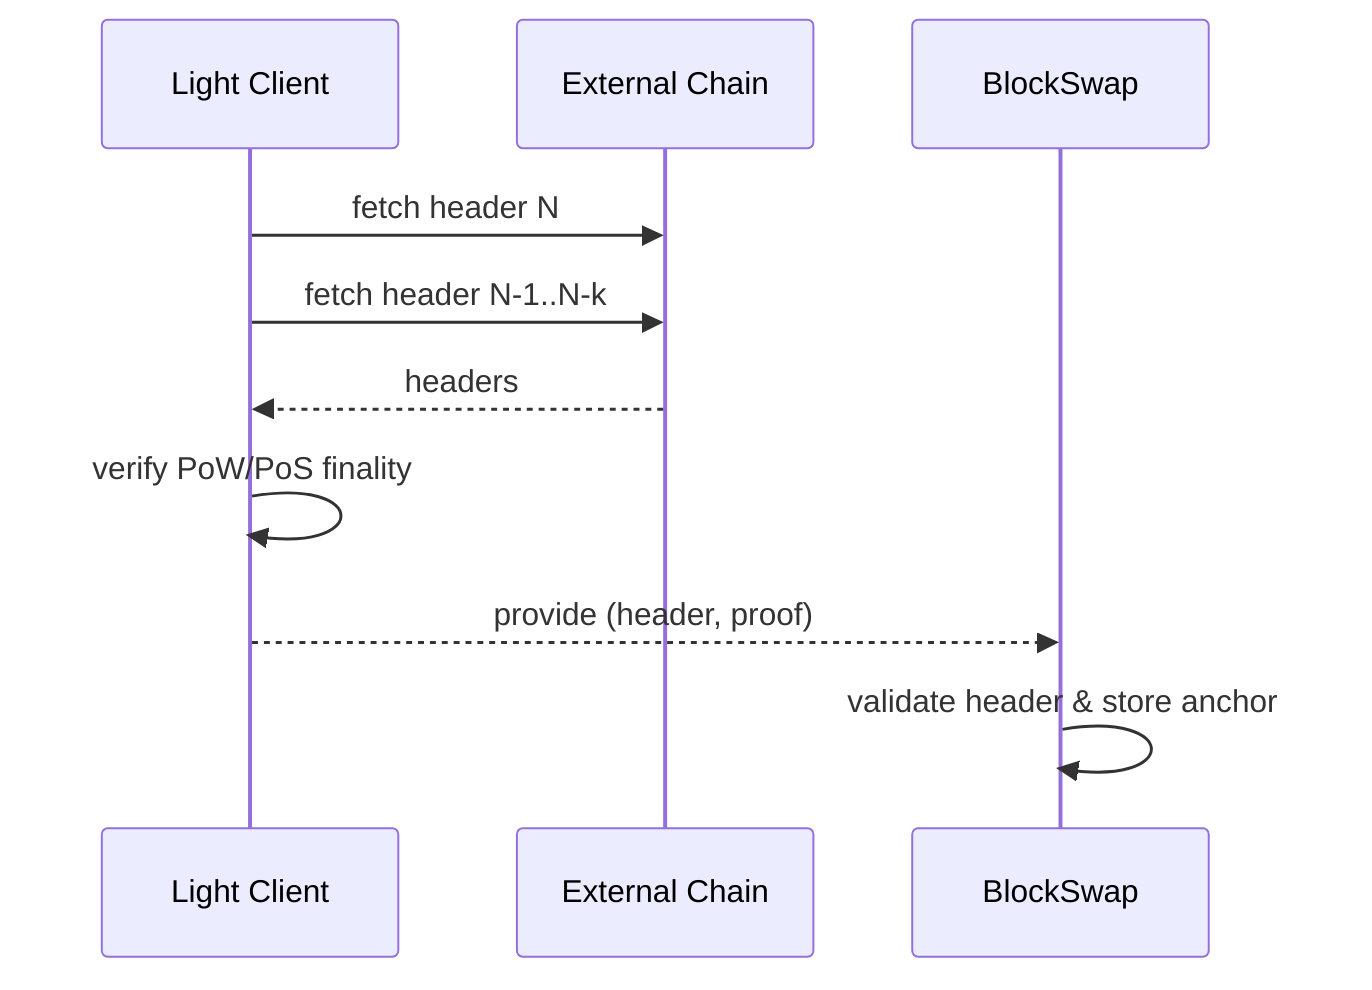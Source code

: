 sequenceDiagram
  participant LC as Light Client
  participant EXT as External Chain
  participant BS as BlockSwap

  LC->>EXT: fetch header N
  LC->>EXT: fetch header N-1..N-k
  EXT-->>LC: headers
  LC->>LC: verify PoW/PoS finality
  LC-->>BS: provide (header, proof)
  BS->>BS: validate header & store anchor